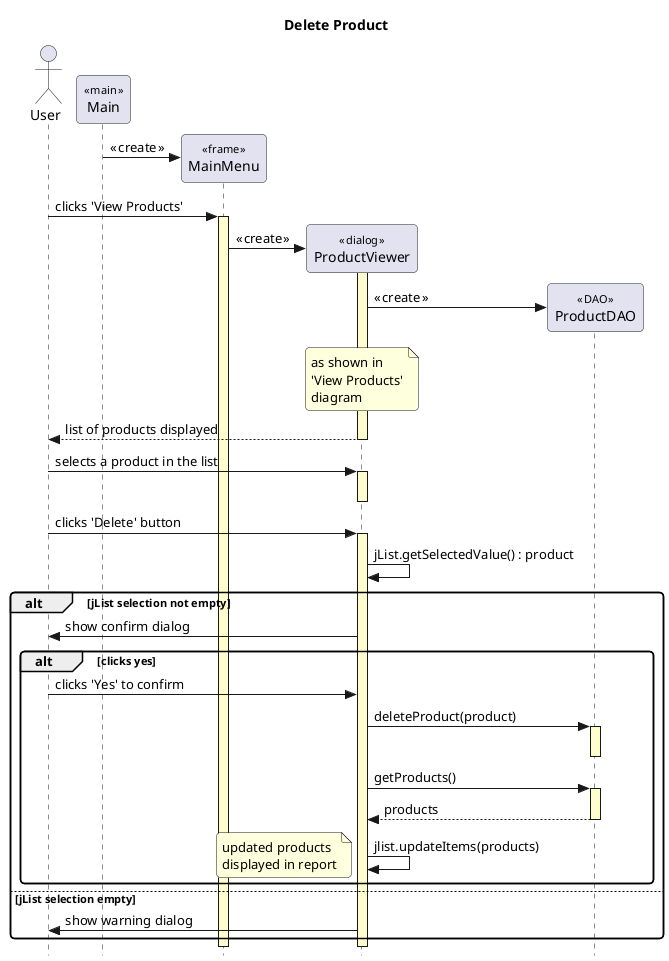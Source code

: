 @startuml

' style tweaks to make the diagram a little more readable
skinparam {
	Style strictuml
	RoundCorner 8

	Sequence {
		' make activations yellow too
		LifeLineBackgroundColor #FDFDCD

		' make stereotypes less ugly
		Stereotype {
			Font {
				Size 11
				Style plain
			}
		}
	}

	DatabaseBorderColor #A80036

}

title Delete Product

actor User as user
participant "Main" as main << main >>
participant "MainMenu" as menu << frame >>
participant "ProductViewer" as report << dialog >>
participant "ProductDAO" as dao << DAO >>
'participant "Producteditor" as editor << dialog >>
'participant "ValidationHelper" as validator

create menu
main -> menu : « create »

user -> menu : clicks 'View Products'
activate menu

create report
menu -> report : « create »

activate report
create dao
report -> dao: « create »


note over report: as shown in\n'View Products'\ndiagram
user <-- report : list of products displayed

deactivate report

user -> report++ : selects a product in the list
report--

user -> report : clicks 'Delete' button
activate report

report -> report : jList.getSelectedValue() : product
alt jList selection not empty
    report->user: show confirm dialog
alt clicks yes
    user -> report: clicks 'Yes' to confirm
    report->dao: deleteProduct(product)
    dao++
    dao--
    report -> dao++ : getProducts()
    return products

    report -> report : jlist.updateItems(products)
    note left: updated products\ndisplayed in report
    dao--
end
else jList selection empty
    report->user: show warning dialog
end
@enduml

